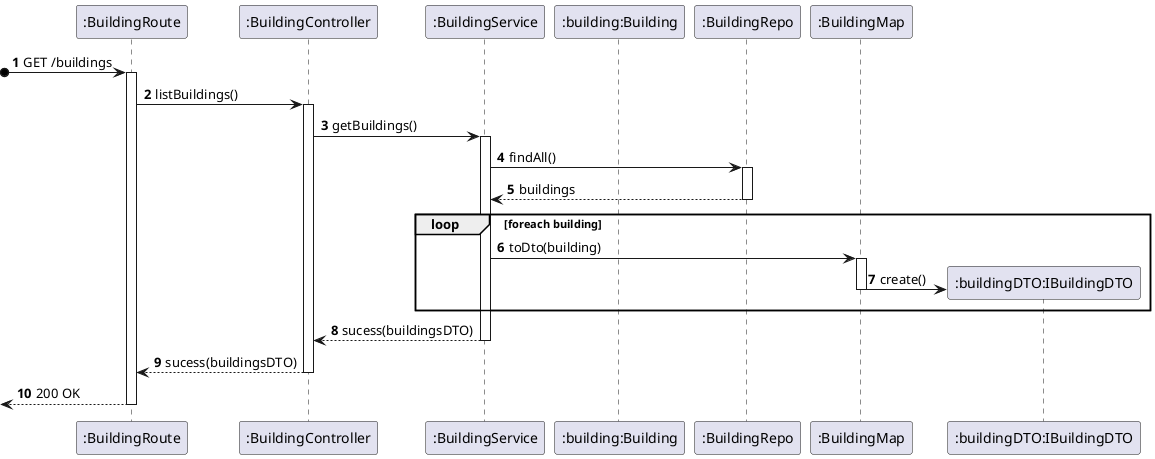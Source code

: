 @startuml process-view
autonumber
participant ROUTE as ":BuildingRoute"
participant CTRL as ":BuildingController"
participant SRV as ":BuildingService"
participant BUILD as ":building:Building"
participant REPO as ":BuildingRepo"
participant MAP as ":BuildingMap"
participant DTO as ":buildingDTO:IBuildingDTO"

?o-> ROUTE : GET /buildings
activate ROUTE

ROUTE -> CTRL : listBuildings()
activate CTRL
CTRL -> SRV : getBuildings()
activate SRV
SRV -> REPO : findAll()
activate REPO
REPO --> SRV : buildings
deactivate REPO
loop foreach building
    SRV -> MAP : toDto(building)
    activate MAP
    MAP -> DTO** : create()
    deactivate MAP
end
SRV --> CTRL : sucess(buildingsDTO)
deactivate SRV
CTRL --> ROUTE : sucess(buildingsDTO)
deactivate CTRL
<-- ROUTE : 200 OK
deactivate ROUTE

@enduml

